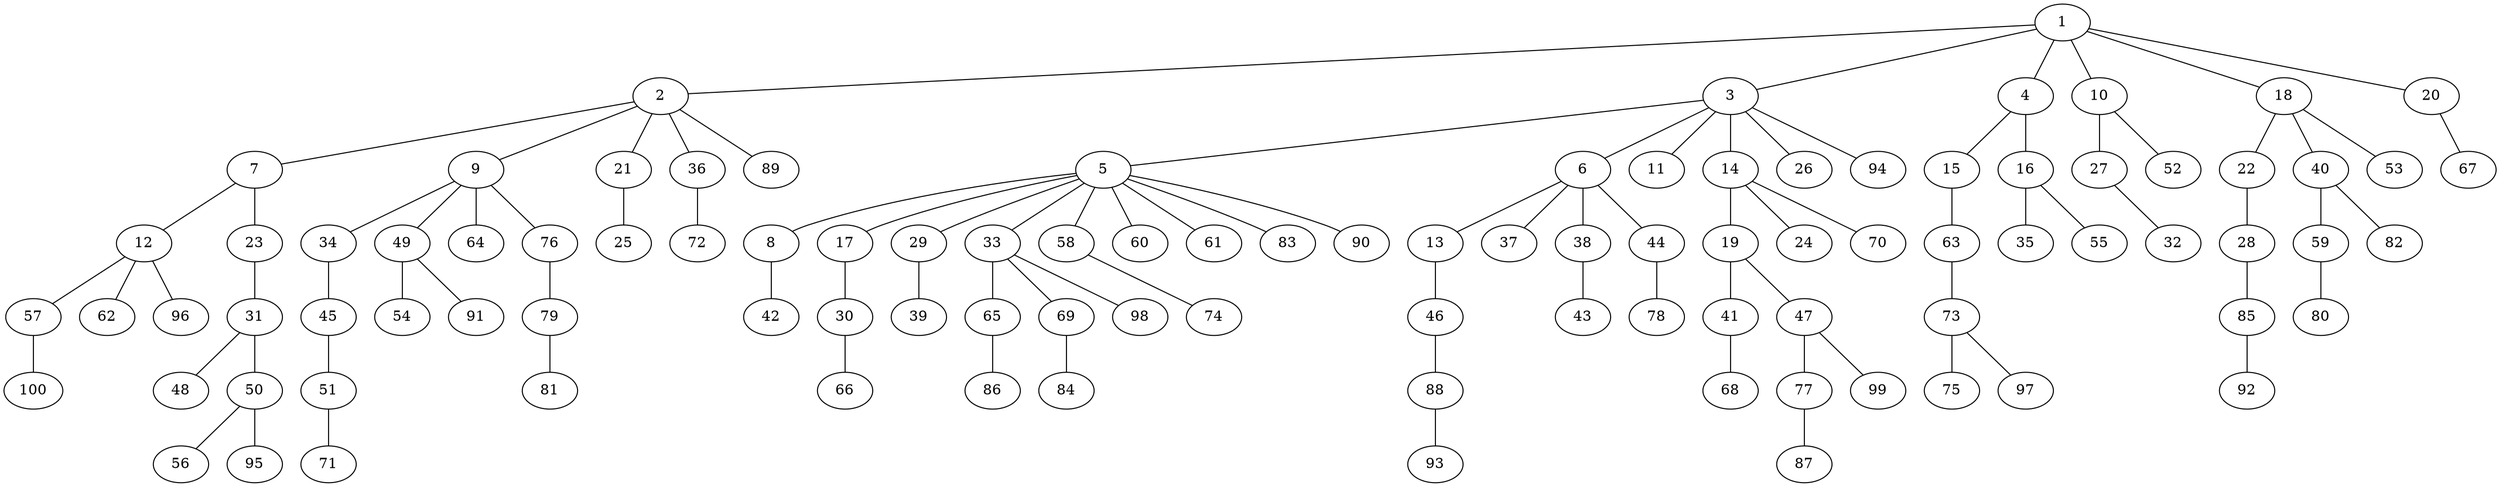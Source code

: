 graph graphname {1--2
1--3
1--4
1--10
1--18
1--20
2--7
2--9
2--21
2--36
2--89
3--5
3--6
3--11
3--14
3--26
3--94
4--15
4--16
5--8
5--17
5--29
5--33
5--58
5--60
5--61
5--83
5--90
6--13
6--37
6--38
6--44
7--12
7--23
8--42
9--34
9--49
9--64
9--76
10--27
10--52
12--57
12--62
12--96
13--46
14--19
14--24
14--70
15--63
16--35
16--55
17--30
18--22
18--40
18--53
19--41
19--47
20--67
21--25
22--28
23--31
27--32
28--85
29--39
30--66
31--48
31--50
33--65
33--69
33--98
34--45
36--72
38--43
40--59
40--82
41--68
44--78
45--51
46--88
47--77
47--99
49--54
49--91
50--56
50--95
51--71
57--100
58--74
59--80
63--73
65--86
69--84
73--75
73--97
76--79
77--87
79--81
85--92
88--93
}